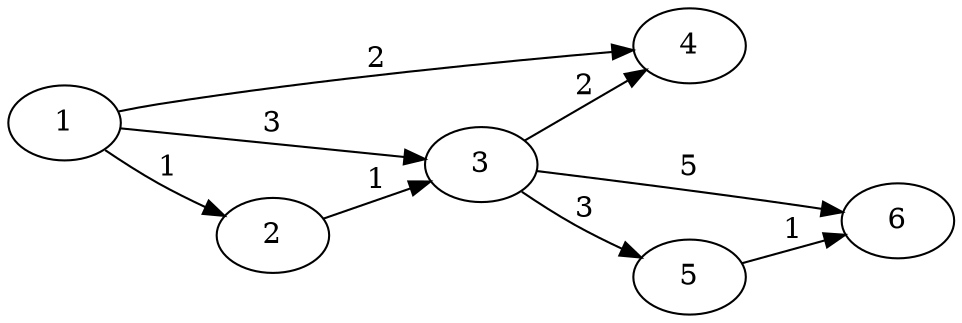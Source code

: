 digraph BST {
rankdir="LR";
1 -> 2[label="1"];
1 -> 3[label="3"];
1 -> 4[label="2"];

2 -> 3[label="1"];

3 -> 4[label="2"];
3 -> 5[label="3"];
3 -> 6[label="5"];

5 -> 6[label="1"];
}
